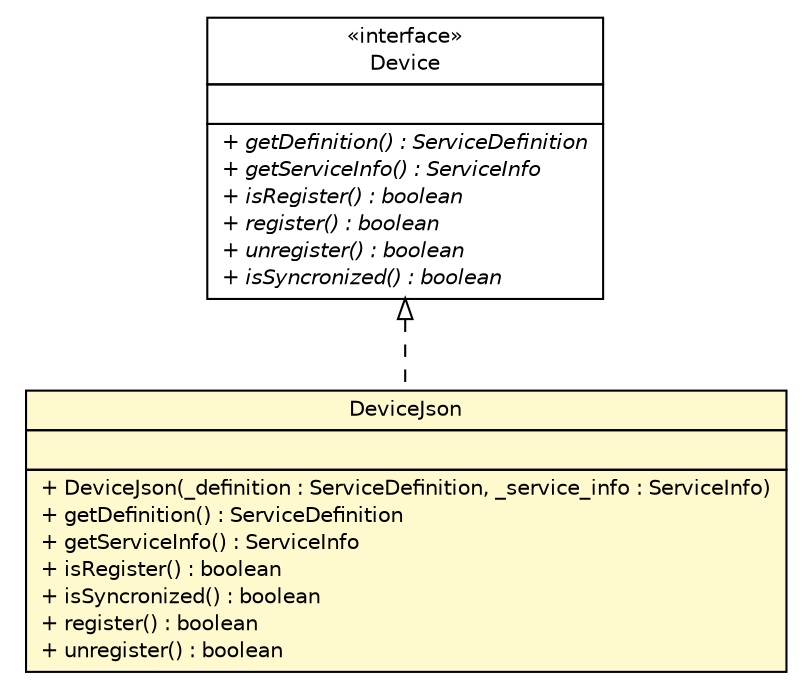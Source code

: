 #!/usr/local/bin/dot
#
# Class diagram 
# Generated by UMLGraph version 5.1 (http://www.umlgraph.org/)
#

digraph G {
	edge [fontname="Helvetica",fontsize=10,labelfontname="Helvetica",labelfontsize=10];
	node [fontname="Helvetica",fontsize=10,shape=plaintext];
	nodesep=0.25;
	ranksep=0.5;
	// com.connectlife.coreserver.environment.device.Device
	c1550 [label=<<table title="com.connectlife.coreserver.environment.device.Device" border="0" cellborder="1" cellspacing="0" cellpadding="2" port="p" href="./Device.html">
		<tr><td><table border="0" cellspacing="0" cellpadding="1">
<tr><td align="center" balign="center"> &#171;interface&#187; </td></tr>
<tr><td align="center" balign="center"> Device </td></tr>
		</table></td></tr>
		<tr><td><table border="0" cellspacing="0" cellpadding="1">
<tr><td align="left" balign="left">  </td></tr>
		</table></td></tr>
		<tr><td><table border="0" cellspacing="0" cellpadding="1">
<tr><td align="left" balign="left"><font face="Helvetica-Oblique" point-size="10.0"> + getDefinition() : ServiceDefinition </font></td></tr>
<tr><td align="left" balign="left"><font face="Helvetica-Oblique" point-size="10.0"> + getServiceInfo() : ServiceInfo </font></td></tr>
<tr><td align="left" balign="left"><font face="Helvetica-Oblique" point-size="10.0"> + isRegister() : boolean </font></td></tr>
<tr><td align="left" balign="left"><font face="Helvetica-Oblique" point-size="10.0"> + register() : boolean </font></td></tr>
<tr><td align="left" balign="left"><font face="Helvetica-Oblique" point-size="10.0"> + unregister() : boolean </font></td></tr>
<tr><td align="left" balign="left"><font face="Helvetica-Oblique" point-size="10.0"> + isSyncronized() : boolean </font></td></tr>
		</table></td></tr>
		</table>>, fontname="Helvetica", fontcolor="black", fontsize=10.0];
	// com.connectlife.coreserver.environment.device.DeviceJson
	c1554 [label=<<table title="com.connectlife.coreserver.environment.device.DeviceJson" border="0" cellborder="1" cellspacing="0" cellpadding="2" port="p" bgcolor="lemonChiffon" href="./DeviceJson.html">
		<tr><td><table border="0" cellspacing="0" cellpadding="1">
<tr><td align="center" balign="center"> DeviceJson </td></tr>
		</table></td></tr>
		<tr><td><table border="0" cellspacing="0" cellpadding="1">
<tr><td align="left" balign="left">  </td></tr>
		</table></td></tr>
		<tr><td><table border="0" cellspacing="0" cellpadding="1">
<tr><td align="left" balign="left"> + DeviceJson(_definition : ServiceDefinition, _service_info : ServiceInfo) </td></tr>
<tr><td align="left" balign="left"> + getDefinition() : ServiceDefinition </td></tr>
<tr><td align="left" balign="left"> + getServiceInfo() : ServiceInfo </td></tr>
<tr><td align="left" balign="left"> + isRegister() : boolean </td></tr>
<tr><td align="left" balign="left"> + isSyncronized() : boolean </td></tr>
<tr><td align="left" balign="left"> + register() : boolean </td></tr>
<tr><td align="left" balign="left"> + unregister() : boolean </td></tr>
		</table></td></tr>
		</table>>, fontname="Helvetica", fontcolor="black", fontsize=10.0];
	//com.connectlife.coreserver.environment.device.DeviceJson implements com.connectlife.coreserver.environment.device.Device
	c1550:p -> c1554:p [dir=back,arrowtail=empty,style=dashed];
}

